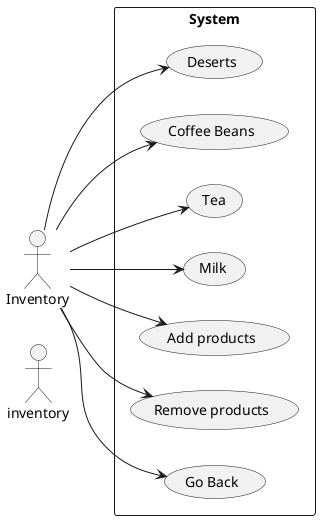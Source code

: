 @startuml inventory
left to right direction
actor inventory
rectangle "System" as system {
  (Deserts)
  (Coffee Beans)
  (Tea)
  (Milk)
  (Add products)
  (Remove products)
  (Go Back)
}
Inventory --> (Deserts)
Inventory --> (Coffee Beans)
Inventory --> (Tea)
Inventory --> (Milk)
Inventory --> (Add products)
Inventory --> (Remove products)
Inventory --> (Go Back)
@enduml